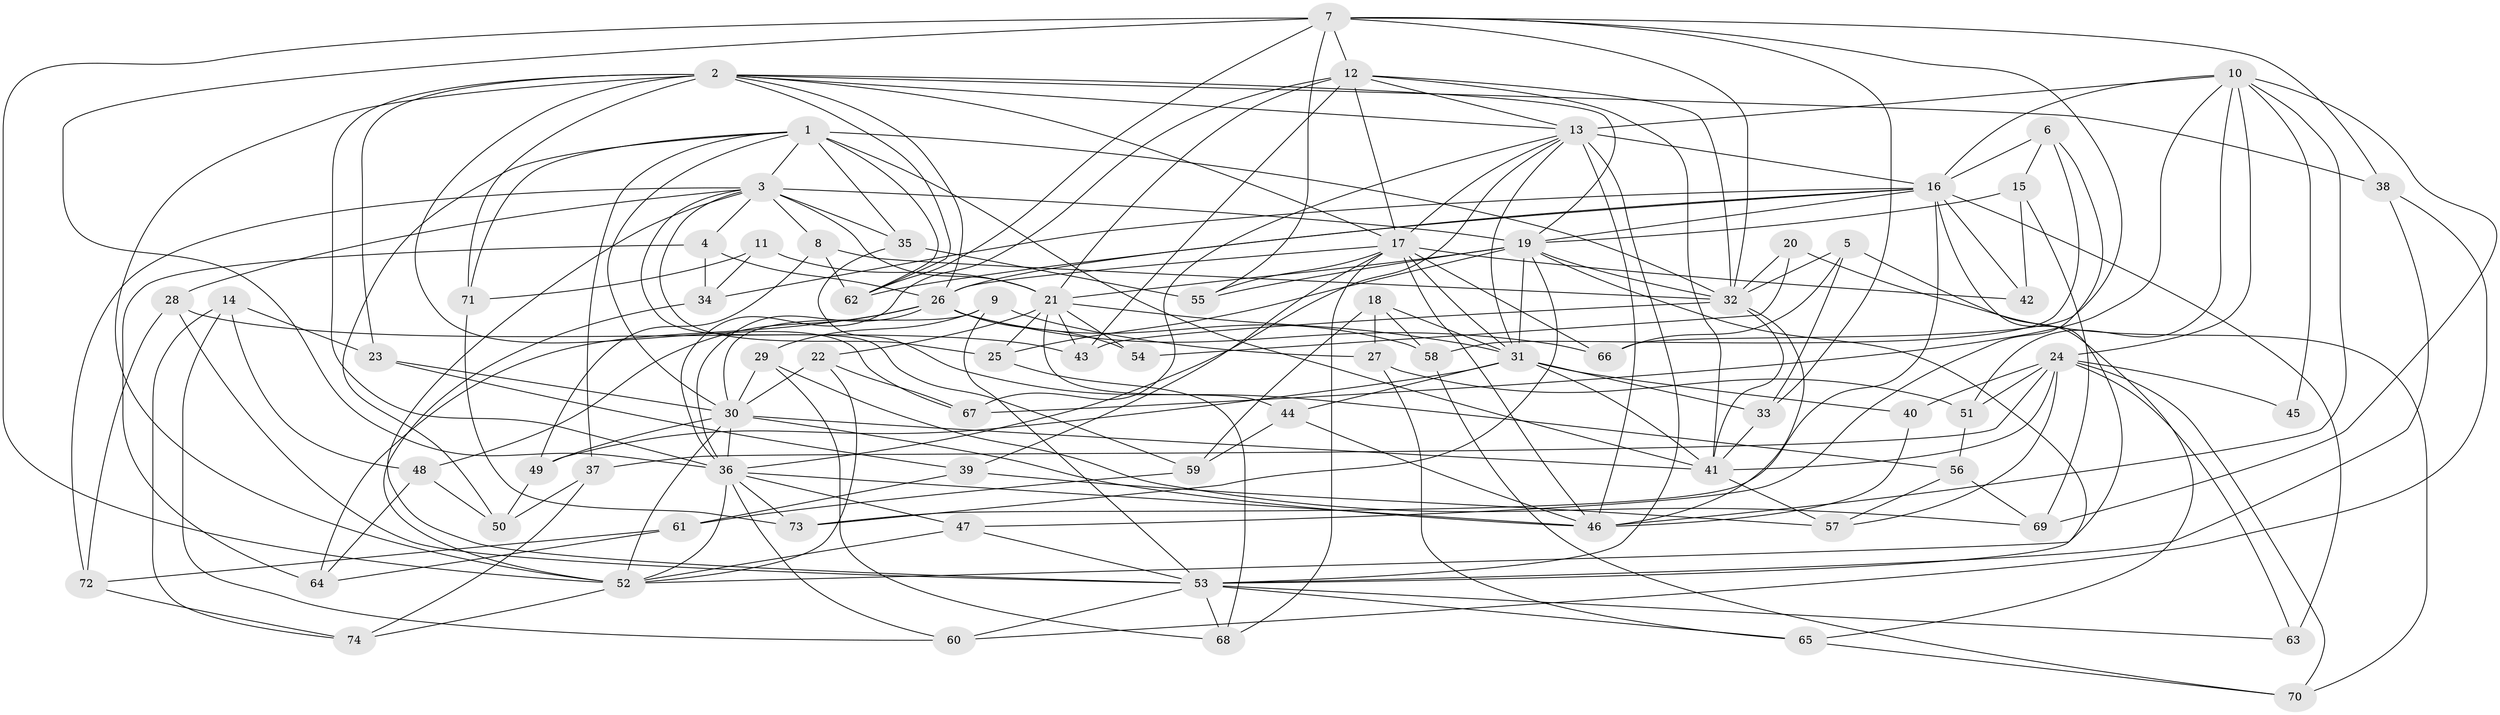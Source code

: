 // original degree distribution, {4: 1.0}
// Generated by graph-tools (version 1.1) at 2025/37/03/09/25 02:37:48]
// undirected, 74 vertices, 205 edges
graph export_dot {
graph [start="1"]
  node [color=gray90,style=filled];
  1;
  2;
  3;
  4;
  5;
  6;
  7;
  8;
  9;
  10;
  11;
  12;
  13;
  14;
  15;
  16;
  17;
  18;
  19;
  20;
  21;
  22;
  23;
  24;
  25;
  26;
  27;
  28;
  29;
  30;
  31;
  32;
  33;
  34;
  35;
  36;
  37;
  38;
  39;
  40;
  41;
  42;
  43;
  44;
  45;
  46;
  47;
  48;
  49;
  50;
  51;
  52;
  53;
  54;
  55;
  56;
  57;
  58;
  59;
  60;
  61;
  62;
  63;
  64;
  65;
  66;
  67;
  68;
  69;
  70;
  71;
  72;
  73;
  74;
  1 -- 3 [weight=1.0];
  1 -- 30 [weight=1.0];
  1 -- 32 [weight=2.0];
  1 -- 35 [weight=1.0];
  1 -- 37 [weight=1.0];
  1 -- 41 [weight=1.0];
  1 -- 50 [weight=1.0];
  1 -- 62 [weight=1.0];
  1 -- 71 [weight=1.0];
  2 -- 13 [weight=1.0];
  2 -- 17 [weight=1.0];
  2 -- 19 [weight=1.0];
  2 -- 23 [weight=1.0];
  2 -- 26 [weight=1.0];
  2 -- 36 [weight=2.0];
  2 -- 38 [weight=1.0];
  2 -- 52 [weight=1.0];
  2 -- 62 [weight=1.0];
  2 -- 67 [weight=1.0];
  2 -- 71 [weight=1.0];
  3 -- 4 [weight=1.0];
  3 -- 8 [weight=1.0];
  3 -- 19 [weight=2.0];
  3 -- 21 [weight=1.0];
  3 -- 25 [weight=1.0];
  3 -- 28 [weight=1.0];
  3 -- 35 [weight=1.0];
  3 -- 53 [weight=1.0];
  3 -- 59 [weight=1.0];
  3 -- 72 [weight=1.0];
  4 -- 26 [weight=1.0];
  4 -- 34 [weight=1.0];
  4 -- 64 [weight=1.0];
  5 -- 32 [weight=1.0];
  5 -- 33 [weight=1.0];
  5 -- 65 [weight=1.0];
  5 -- 66 [weight=1.0];
  6 -- 15 [weight=1.0];
  6 -- 16 [weight=1.0];
  6 -- 47 [weight=1.0];
  6 -- 58 [weight=1.0];
  7 -- 12 [weight=1.0];
  7 -- 32 [weight=1.0];
  7 -- 33 [weight=1.0];
  7 -- 36 [weight=1.0];
  7 -- 38 [weight=1.0];
  7 -- 52 [weight=2.0];
  7 -- 55 [weight=1.0];
  7 -- 62 [weight=1.0];
  7 -- 66 [weight=1.0];
  8 -- 32 [weight=1.0];
  8 -- 49 [weight=1.0];
  8 -- 62 [weight=1.0];
  9 -- 27 [weight=1.0];
  9 -- 29 [weight=1.0];
  9 -- 30 [weight=1.0];
  9 -- 53 [weight=1.0];
  10 -- 13 [weight=2.0];
  10 -- 16 [weight=1.0];
  10 -- 24 [weight=1.0];
  10 -- 45 [weight=1.0];
  10 -- 46 [weight=2.0];
  10 -- 51 [weight=1.0];
  10 -- 67 [weight=1.0];
  10 -- 69 [weight=1.0];
  11 -- 21 [weight=2.0];
  11 -- 34 [weight=1.0];
  11 -- 71 [weight=1.0];
  12 -- 13 [weight=1.0];
  12 -- 17 [weight=1.0];
  12 -- 21 [weight=1.0];
  12 -- 32 [weight=1.0];
  12 -- 36 [weight=1.0];
  12 -- 41 [weight=1.0];
  12 -- 43 [weight=1.0];
  13 -- 16 [weight=1.0];
  13 -- 17 [weight=1.0];
  13 -- 31 [weight=1.0];
  13 -- 36 [weight=1.0];
  13 -- 46 [weight=1.0];
  13 -- 53 [weight=2.0];
  13 -- 67 [weight=1.0];
  14 -- 23 [weight=1.0];
  14 -- 48 [weight=1.0];
  14 -- 60 [weight=1.0];
  14 -- 74 [weight=1.0];
  15 -- 19 [weight=1.0];
  15 -- 42 [weight=1.0];
  15 -- 69 [weight=1.0];
  16 -- 19 [weight=1.0];
  16 -- 26 [weight=1.0];
  16 -- 34 [weight=1.0];
  16 -- 42 [weight=1.0];
  16 -- 52 [weight=1.0];
  16 -- 62 [weight=2.0];
  16 -- 63 [weight=1.0];
  16 -- 73 [weight=1.0];
  17 -- 26 [weight=1.0];
  17 -- 31 [weight=1.0];
  17 -- 39 [weight=1.0];
  17 -- 42 [weight=2.0];
  17 -- 46 [weight=1.0];
  17 -- 55 [weight=1.0];
  17 -- 66 [weight=1.0];
  17 -- 68 [weight=1.0];
  18 -- 27 [weight=1.0];
  18 -- 31 [weight=1.0];
  18 -- 58 [weight=1.0];
  18 -- 59 [weight=1.0];
  19 -- 21 [weight=1.0];
  19 -- 25 [weight=1.0];
  19 -- 31 [weight=1.0];
  19 -- 32 [weight=1.0];
  19 -- 53 [weight=1.0];
  19 -- 55 [weight=1.0];
  19 -- 73 [weight=1.0];
  20 -- 32 [weight=2.0];
  20 -- 54 [weight=1.0];
  20 -- 70 [weight=1.0];
  21 -- 22 [weight=1.0];
  21 -- 25 [weight=1.0];
  21 -- 31 [weight=1.0];
  21 -- 43 [weight=1.0];
  21 -- 44 [weight=1.0];
  21 -- 54 [weight=2.0];
  22 -- 30 [weight=1.0];
  22 -- 52 [weight=1.0];
  22 -- 67 [weight=1.0];
  23 -- 30 [weight=1.0];
  23 -- 39 [weight=1.0];
  24 -- 37 [weight=1.0];
  24 -- 40 [weight=1.0];
  24 -- 41 [weight=1.0];
  24 -- 45 [weight=3.0];
  24 -- 51 [weight=1.0];
  24 -- 57 [weight=1.0];
  24 -- 63 [weight=2.0];
  24 -- 70 [weight=1.0];
  25 -- 68 [weight=1.0];
  26 -- 36 [weight=1.0];
  26 -- 48 [weight=1.0];
  26 -- 54 [weight=1.0];
  26 -- 58 [weight=1.0];
  26 -- 64 [weight=1.0];
  26 -- 66 [weight=1.0];
  27 -- 51 [weight=1.0];
  27 -- 65 [weight=1.0];
  28 -- 43 [weight=1.0];
  28 -- 53 [weight=1.0];
  28 -- 72 [weight=1.0];
  29 -- 30 [weight=1.0];
  29 -- 68 [weight=1.0];
  29 -- 69 [weight=1.0];
  30 -- 36 [weight=1.0];
  30 -- 41 [weight=1.0];
  30 -- 46 [weight=1.0];
  30 -- 49 [weight=1.0];
  30 -- 52 [weight=1.0];
  31 -- 33 [weight=1.0];
  31 -- 40 [weight=1.0];
  31 -- 41 [weight=1.0];
  31 -- 44 [weight=1.0];
  31 -- 49 [weight=1.0];
  32 -- 41 [weight=1.0];
  32 -- 43 [weight=1.0];
  32 -- 46 [weight=1.0];
  33 -- 41 [weight=1.0];
  34 -- 52 [weight=1.0];
  35 -- 55 [weight=1.0];
  35 -- 56 [weight=1.0];
  36 -- 46 [weight=1.0];
  36 -- 47 [weight=1.0];
  36 -- 52 [weight=1.0];
  36 -- 60 [weight=1.0];
  36 -- 73 [weight=1.0];
  37 -- 50 [weight=1.0];
  37 -- 74 [weight=1.0];
  38 -- 53 [weight=1.0];
  38 -- 60 [weight=1.0];
  39 -- 57 [weight=1.0];
  39 -- 61 [weight=1.0];
  40 -- 46 [weight=2.0];
  41 -- 57 [weight=1.0];
  44 -- 46 [weight=1.0];
  44 -- 59 [weight=1.0];
  47 -- 52 [weight=1.0];
  47 -- 53 [weight=1.0];
  48 -- 50 [weight=1.0];
  48 -- 64 [weight=1.0];
  49 -- 50 [weight=1.0];
  51 -- 56 [weight=1.0];
  52 -- 74 [weight=1.0];
  53 -- 60 [weight=1.0];
  53 -- 63 [weight=1.0];
  53 -- 65 [weight=1.0];
  53 -- 68 [weight=1.0];
  56 -- 57 [weight=1.0];
  56 -- 69 [weight=1.0];
  58 -- 70 [weight=1.0];
  59 -- 61 [weight=1.0];
  61 -- 64 [weight=1.0];
  61 -- 72 [weight=1.0];
  65 -- 70 [weight=1.0];
  71 -- 73 [weight=1.0];
  72 -- 74 [weight=1.0];
}
